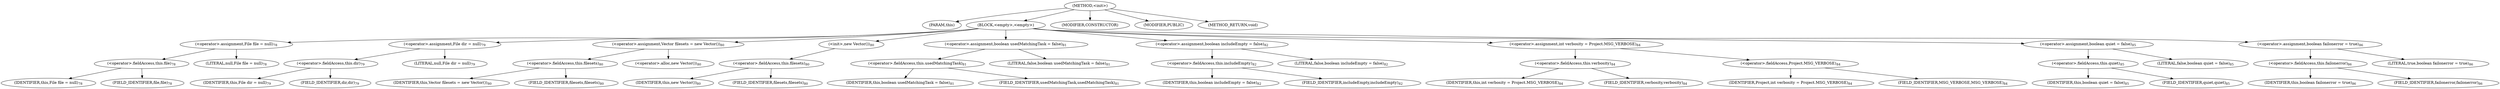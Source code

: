 digraph "&lt;init&gt;" {  
"988" [label = <(METHOD,&lt;init&gt;)> ]
"989" [label = <(PARAM,this)> ]
"990" [label = <(BLOCK,&lt;empty&gt;,&lt;empty&gt;)> ]
"991" [label = <(&lt;operator&gt;.assignment,File file = null)<SUB>78</SUB>> ]
"992" [label = <(&lt;operator&gt;.fieldAccess,this.file)<SUB>78</SUB>> ]
"993" [label = <(IDENTIFIER,this,File file = null)<SUB>78</SUB>> ]
"994" [label = <(FIELD_IDENTIFIER,file,file)<SUB>78</SUB>> ]
"995" [label = <(LITERAL,null,File file = null)<SUB>78</SUB>> ]
"996" [label = <(&lt;operator&gt;.assignment,File dir = null)<SUB>79</SUB>> ]
"997" [label = <(&lt;operator&gt;.fieldAccess,this.dir)<SUB>79</SUB>> ]
"998" [label = <(IDENTIFIER,this,File dir = null)<SUB>79</SUB>> ]
"999" [label = <(FIELD_IDENTIFIER,dir,dir)<SUB>79</SUB>> ]
"1000" [label = <(LITERAL,null,File dir = null)<SUB>79</SUB>> ]
"1001" [label = <(&lt;operator&gt;.assignment,Vector filesets = new Vector())<SUB>80</SUB>> ]
"1002" [label = <(&lt;operator&gt;.fieldAccess,this.filesets)<SUB>80</SUB>> ]
"1003" [label = <(IDENTIFIER,this,Vector filesets = new Vector())<SUB>80</SUB>> ]
"1004" [label = <(FIELD_IDENTIFIER,filesets,filesets)<SUB>80</SUB>> ]
"1005" [label = <(&lt;operator&gt;.alloc,new Vector())<SUB>80</SUB>> ]
"1006" [label = <(&lt;init&gt;,new Vector())<SUB>80</SUB>> ]
"1007" [label = <(&lt;operator&gt;.fieldAccess,this.filesets)<SUB>80</SUB>> ]
"1008" [label = <(IDENTIFIER,this,new Vector())<SUB>80</SUB>> ]
"1009" [label = <(FIELD_IDENTIFIER,filesets,filesets)<SUB>80</SUB>> ]
"1010" [label = <(&lt;operator&gt;.assignment,boolean usedMatchingTask = false)<SUB>81</SUB>> ]
"1011" [label = <(&lt;operator&gt;.fieldAccess,this.usedMatchingTask)<SUB>81</SUB>> ]
"1012" [label = <(IDENTIFIER,this,boolean usedMatchingTask = false)<SUB>81</SUB>> ]
"1013" [label = <(FIELD_IDENTIFIER,usedMatchingTask,usedMatchingTask)<SUB>81</SUB>> ]
"1014" [label = <(LITERAL,false,boolean usedMatchingTask = false)<SUB>81</SUB>> ]
"1015" [label = <(&lt;operator&gt;.assignment,boolean includeEmpty = false)<SUB>82</SUB>> ]
"1016" [label = <(&lt;operator&gt;.fieldAccess,this.includeEmpty)<SUB>82</SUB>> ]
"1017" [label = <(IDENTIFIER,this,boolean includeEmpty = false)<SUB>82</SUB>> ]
"1018" [label = <(FIELD_IDENTIFIER,includeEmpty,includeEmpty)<SUB>82</SUB>> ]
"1019" [label = <(LITERAL,false,boolean includeEmpty = false)<SUB>82</SUB>> ]
"1020" [label = <(&lt;operator&gt;.assignment,int verbosity = Project.MSG_VERBOSE)<SUB>84</SUB>> ]
"1021" [label = <(&lt;operator&gt;.fieldAccess,this.verbosity)<SUB>84</SUB>> ]
"1022" [label = <(IDENTIFIER,this,int verbosity = Project.MSG_VERBOSE)<SUB>84</SUB>> ]
"1023" [label = <(FIELD_IDENTIFIER,verbosity,verbosity)<SUB>84</SUB>> ]
"1024" [label = <(&lt;operator&gt;.fieldAccess,Project.MSG_VERBOSE)<SUB>84</SUB>> ]
"1025" [label = <(IDENTIFIER,Project,int verbosity = Project.MSG_VERBOSE)<SUB>84</SUB>> ]
"1026" [label = <(FIELD_IDENTIFIER,MSG_VERBOSE,MSG_VERBOSE)<SUB>84</SUB>> ]
"1027" [label = <(&lt;operator&gt;.assignment,boolean quiet = false)<SUB>85</SUB>> ]
"1028" [label = <(&lt;operator&gt;.fieldAccess,this.quiet)<SUB>85</SUB>> ]
"1029" [label = <(IDENTIFIER,this,boolean quiet = false)<SUB>85</SUB>> ]
"1030" [label = <(FIELD_IDENTIFIER,quiet,quiet)<SUB>85</SUB>> ]
"1031" [label = <(LITERAL,false,boolean quiet = false)<SUB>85</SUB>> ]
"1032" [label = <(&lt;operator&gt;.assignment,boolean failonerror = true)<SUB>86</SUB>> ]
"1033" [label = <(&lt;operator&gt;.fieldAccess,this.failonerror)<SUB>86</SUB>> ]
"1034" [label = <(IDENTIFIER,this,boolean failonerror = true)<SUB>86</SUB>> ]
"1035" [label = <(FIELD_IDENTIFIER,failonerror,failonerror)<SUB>86</SUB>> ]
"1036" [label = <(LITERAL,true,boolean failonerror = true)<SUB>86</SUB>> ]
"1037" [label = <(MODIFIER,CONSTRUCTOR)> ]
"1038" [label = <(MODIFIER,PUBLIC)> ]
"1039" [label = <(METHOD_RETURN,void)> ]
  "988" -> "989" 
  "988" -> "990" 
  "988" -> "1037" 
  "988" -> "1038" 
  "988" -> "1039" 
  "990" -> "991" 
  "990" -> "996" 
  "990" -> "1001" 
  "990" -> "1006" 
  "990" -> "1010" 
  "990" -> "1015" 
  "990" -> "1020" 
  "990" -> "1027" 
  "990" -> "1032" 
  "991" -> "992" 
  "991" -> "995" 
  "992" -> "993" 
  "992" -> "994" 
  "996" -> "997" 
  "996" -> "1000" 
  "997" -> "998" 
  "997" -> "999" 
  "1001" -> "1002" 
  "1001" -> "1005" 
  "1002" -> "1003" 
  "1002" -> "1004" 
  "1006" -> "1007" 
  "1007" -> "1008" 
  "1007" -> "1009" 
  "1010" -> "1011" 
  "1010" -> "1014" 
  "1011" -> "1012" 
  "1011" -> "1013" 
  "1015" -> "1016" 
  "1015" -> "1019" 
  "1016" -> "1017" 
  "1016" -> "1018" 
  "1020" -> "1021" 
  "1020" -> "1024" 
  "1021" -> "1022" 
  "1021" -> "1023" 
  "1024" -> "1025" 
  "1024" -> "1026" 
  "1027" -> "1028" 
  "1027" -> "1031" 
  "1028" -> "1029" 
  "1028" -> "1030" 
  "1032" -> "1033" 
  "1032" -> "1036" 
  "1033" -> "1034" 
  "1033" -> "1035" 
}
